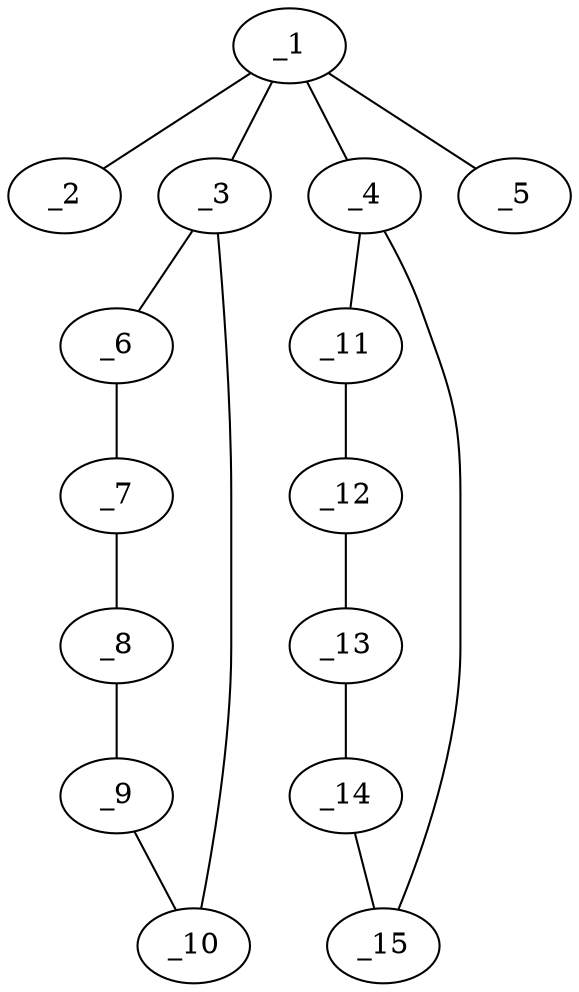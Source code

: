 graph molid627706 {
	_1	 [charge=0,
		chem=5,
		symbol="S  ",
		x=3,
		y=0];
	_2	 [charge=0,
		chem=2,
		symbol="O  ",
		x=2,
		y=0];
	_1 -- _2	 [valence=2];
	_3	 [charge=0,
		chem=1,
		symbol="C  ",
		x=3,
		y="-1"];
	_1 -- _3	 [valence=1];
	_4	 [charge=0,
		chem=1,
		symbol="C  ",
		x=3,
		y=1];
	_1 -- _4	 [valence=1];
	_5	 [charge=0,
		chem=2,
		symbol="O  ",
		x=4,
		y=0];
	_1 -- _5	 [valence=2];
	_6	 [charge=0,
		chem=1,
		symbol="C  ",
		x="2.134",
		y="-1.5"];
	_3 -- _6	 [valence=1];
	_10	 [charge=0,
		chem=1,
		symbol="C  ",
		x="3.866",
		y="-1.5"];
	_3 -- _10	 [valence=2];
	_11	 [charge=0,
		chem=1,
		symbol="C  ",
		x="2.134",
		y="1.5"];
	_4 -- _11	 [valence=1];
	_15	 [charge=0,
		chem=1,
		symbol="C  ",
		x="3.866",
		y="1.5"];
	_4 -- _15	 [valence=2];
	_7	 [charge=0,
		chem=1,
		symbol="C  ",
		x="2.134",
		y="-2.5"];
	_6 -- _7	 [valence=2];
	_8	 [charge=0,
		chem=1,
		symbol="C  ",
		x=3,
		y="-3"];
	_7 -- _8	 [valence=1];
	_9	 [charge=0,
		chem=1,
		symbol="C  ",
		x="3.866",
		y="-2.5"];
	_8 -- _9	 [valence=2];
	_9 -- _10	 [valence=1];
	_12	 [charge=0,
		chem=1,
		symbol="C  ",
		x="2.134",
		y="2.5"];
	_11 -- _12	 [valence=2];
	_13	 [charge=0,
		chem=1,
		symbol="C  ",
		x=3,
		y=3];
	_12 -- _13	 [valence=1];
	_14	 [charge=0,
		chem=1,
		symbol="C  ",
		x="3.866",
		y="2.5"];
	_13 -- _14	 [valence=2];
	_14 -- _15	 [valence=1];
}
